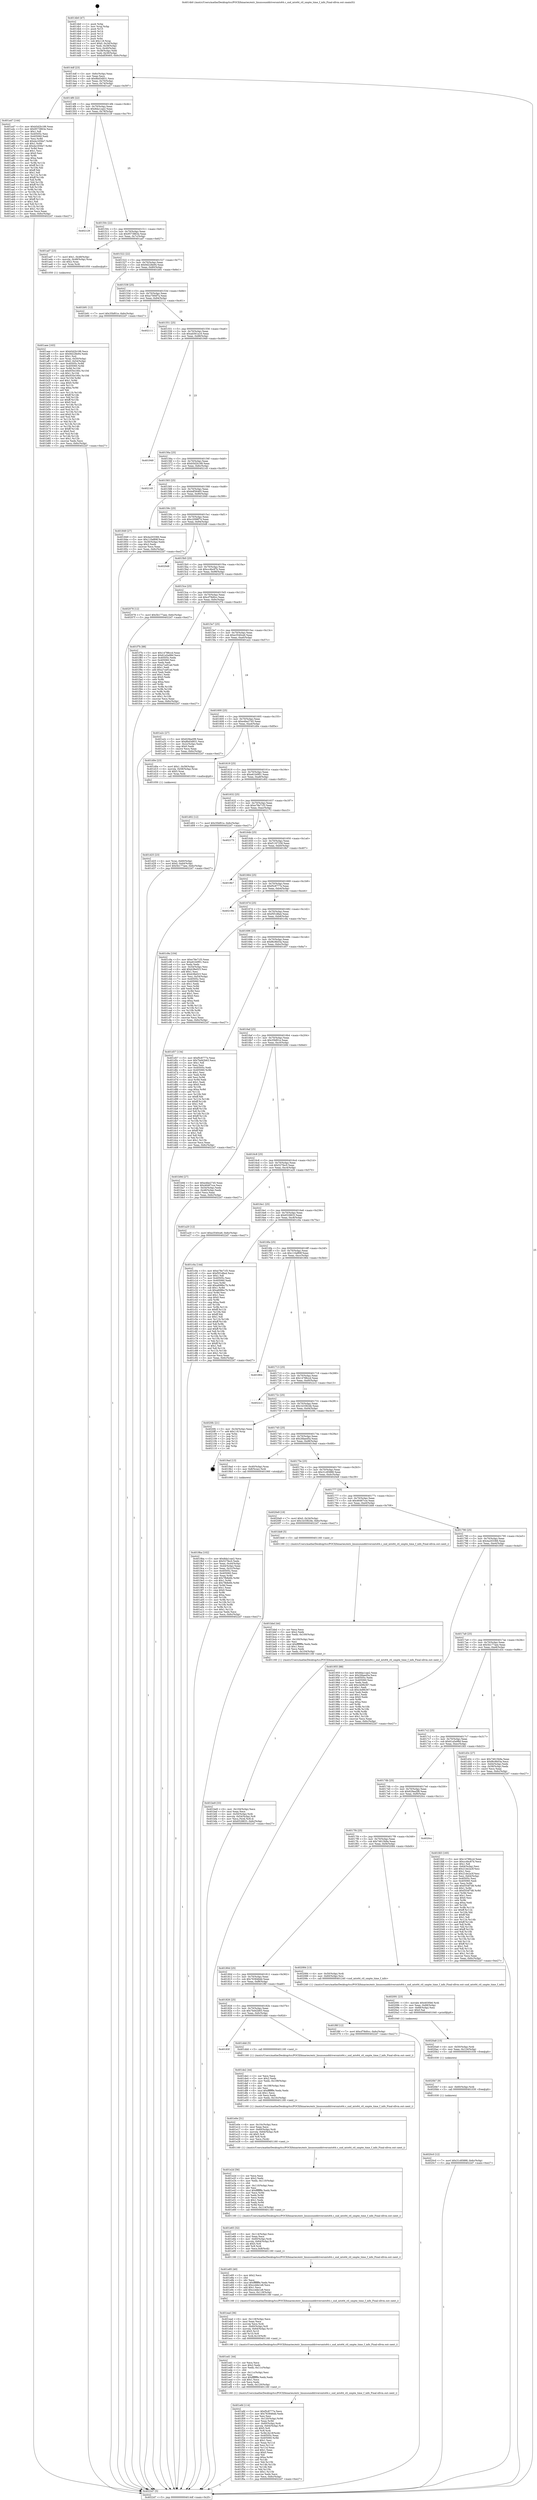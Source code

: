 digraph "0x4014b0" {
  label = "0x4014b0 (/mnt/c/Users/mathe/Desktop/tcc/POCII/binaries/extr_linuxsounddriversmts64.c_snd_mts64_ctl_smpte_time_f_info_Final-ollvm.out::main(0))"
  labelloc = "t"
  node[shape=record]

  Entry [label="",width=0.3,height=0.3,shape=circle,fillcolor=black,style=filled]
  "0x4014df" [label="{
     0x4014df [23]\l
     | [instrs]\l
     &nbsp;&nbsp;0x4014df \<+3\>: mov -0x6c(%rbp),%eax\l
     &nbsp;&nbsp;0x4014e2 \<+2\>: mov %eax,%ecx\l
     &nbsp;&nbsp;0x4014e4 \<+6\>: sub $0x8bd3d931,%ecx\l
     &nbsp;&nbsp;0x4014ea \<+3\>: mov %eax,-0x70(%rbp)\l
     &nbsp;&nbsp;0x4014ed \<+3\>: mov %ecx,-0x74(%rbp)\l
     &nbsp;&nbsp;0x4014f0 \<+6\>: je 0000000000401a47 \<main+0x597\>\l
  }"]
  "0x401a47" [label="{
     0x401a47 [144]\l
     | [instrs]\l
     &nbsp;&nbsp;0x401a47 \<+5\>: mov $0xb5d2b188,%eax\l
     &nbsp;&nbsp;0x401a4c \<+5\>: mov $0x9573863e,%ecx\l
     &nbsp;&nbsp;0x401a51 \<+2\>: mov $0x1,%dl\l
     &nbsp;&nbsp;0x401a53 \<+7\>: mov 0x40505c,%esi\l
     &nbsp;&nbsp;0x401a5a \<+7\>: mov 0x405060,%edi\l
     &nbsp;&nbsp;0x401a61 \<+3\>: mov %esi,%r8d\l
     &nbsp;&nbsp;0x401a64 \<+7\>: add $0xda1656e7,%r8d\l
     &nbsp;&nbsp;0x401a6b \<+4\>: sub $0x1,%r8d\l
     &nbsp;&nbsp;0x401a6f \<+7\>: sub $0xda1656e7,%r8d\l
     &nbsp;&nbsp;0x401a76 \<+4\>: imul %r8d,%esi\l
     &nbsp;&nbsp;0x401a7a \<+3\>: and $0x1,%esi\l
     &nbsp;&nbsp;0x401a7d \<+3\>: cmp $0x0,%esi\l
     &nbsp;&nbsp;0x401a80 \<+4\>: sete %r9b\l
     &nbsp;&nbsp;0x401a84 \<+3\>: cmp $0xa,%edi\l
     &nbsp;&nbsp;0x401a87 \<+4\>: setl %r10b\l
     &nbsp;&nbsp;0x401a8b \<+3\>: mov %r9b,%r11b\l
     &nbsp;&nbsp;0x401a8e \<+4\>: xor $0xff,%r11b\l
     &nbsp;&nbsp;0x401a92 \<+3\>: mov %r10b,%bl\l
     &nbsp;&nbsp;0x401a95 \<+3\>: xor $0xff,%bl\l
     &nbsp;&nbsp;0x401a98 \<+3\>: xor $0x1,%dl\l
     &nbsp;&nbsp;0x401a9b \<+3\>: mov %r11b,%r14b\l
     &nbsp;&nbsp;0x401a9e \<+4\>: and $0xff,%r14b\l
     &nbsp;&nbsp;0x401aa2 \<+3\>: and %dl,%r9b\l
     &nbsp;&nbsp;0x401aa5 \<+3\>: mov %bl,%r15b\l
     &nbsp;&nbsp;0x401aa8 \<+4\>: and $0xff,%r15b\l
     &nbsp;&nbsp;0x401aac \<+3\>: and %dl,%r10b\l
     &nbsp;&nbsp;0x401aaf \<+3\>: or %r9b,%r14b\l
     &nbsp;&nbsp;0x401ab2 \<+3\>: or %r10b,%r15b\l
     &nbsp;&nbsp;0x401ab5 \<+3\>: xor %r15b,%r14b\l
     &nbsp;&nbsp;0x401ab8 \<+3\>: or %bl,%r11b\l
     &nbsp;&nbsp;0x401abb \<+4\>: xor $0xff,%r11b\l
     &nbsp;&nbsp;0x401abf \<+3\>: or $0x1,%dl\l
     &nbsp;&nbsp;0x401ac2 \<+3\>: and %dl,%r11b\l
     &nbsp;&nbsp;0x401ac5 \<+3\>: or %r11b,%r14b\l
     &nbsp;&nbsp;0x401ac8 \<+4\>: test $0x1,%r14b\l
     &nbsp;&nbsp;0x401acc \<+3\>: cmovne %ecx,%eax\l
     &nbsp;&nbsp;0x401acf \<+3\>: mov %eax,-0x6c(%rbp)\l
     &nbsp;&nbsp;0x401ad2 \<+5\>: jmp 00000000004022d7 \<main+0xe27\>\l
  }"]
  "0x4014f6" [label="{
     0x4014f6 [22]\l
     | [instrs]\l
     &nbsp;&nbsp;0x4014f6 \<+5\>: jmp 00000000004014fb \<main+0x4b\>\l
     &nbsp;&nbsp;0x4014fb \<+3\>: mov -0x70(%rbp),%eax\l
     &nbsp;&nbsp;0x4014fe \<+5\>: sub $0x8da1cae2,%eax\l
     &nbsp;&nbsp;0x401503 \<+3\>: mov %eax,-0x78(%rbp)\l
     &nbsp;&nbsp;0x401506 \<+6\>: je 0000000000402129 \<main+0xc79\>\l
  }"]
  Exit [label="",width=0.3,height=0.3,shape=circle,fillcolor=black,style=filled,peripheries=2]
  "0x402129" [label="{
     0x402129\l
  }", style=dashed]
  "0x40150c" [label="{
     0x40150c [22]\l
     | [instrs]\l
     &nbsp;&nbsp;0x40150c \<+5\>: jmp 0000000000401511 \<main+0x61\>\l
     &nbsp;&nbsp;0x401511 \<+3\>: mov -0x70(%rbp),%eax\l
     &nbsp;&nbsp;0x401514 \<+5\>: sub $0x9573863e,%eax\l
     &nbsp;&nbsp;0x401519 \<+3\>: mov %eax,-0x7c(%rbp)\l
     &nbsp;&nbsp;0x40151c \<+6\>: je 0000000000401ad7 \<main+0x627\>\l
  }"]
  "0x4020c0" [label="{
     0x4020c0 [12]\l
     | [instrs]\l
     &nbsp;&nbsp;0x4020c0 \<+7\>: movl $0x31c85888,-0x6c(%rbp)\l
     &nbsp;&nbsp;0x4020c7 \<+5\>: jmp 00000000004022d7 \<main+0xe27\>\l
  }"]
  "0x401ad7" [label="{
     0x401ad7 [23]\l
     | [instrs]\l
     &nbsp;&nbsp;0x401ad7 \<+7\>: movl $0x1,-0x48(%rbp)\l
     &nbsp;&nbsp;0x401ade \<+4\>: movslq -0x48(%rbp),%rax\l
     &nbsp;&nbsp;0x401ae2 \<+4\>: shl $0x2,%rax\l
     &nbsp;&nbsp;0x401ae6 \<+3\>: mov %rax,%rdi\l
     &nbsp;&nbsp;0x401ae9 \<+5\>: call 0000000000401050 \<malloc@plt\>\l
     | [calls]\l
     &nbsp;&nbsp;0x401050 \{1\} (unknown)\l
  }"]
  "0x401522" [label="{
     0x401522 [22]\l
     | [instrs]\l
     &nbsp;&nbsp;0x401522 \<+5\>: jmp 0000000000401527 \<main+0x77\>\l
     &nbsp;&nbsp;0x401527 \<+3\>: mov -0x70(%rbp),%eax\l
     &nbsp;&nbsp;0x40152a \<+5\>: sub $0x9d228e94,%eax\l
     &nbsp;&nbsp;0x40152f \<+3\>: mov %eax,-0x80(%rbp)\l
     &nbsp;&nbsp;0x401532 \<+6\>: je 0000000000401b91 \<main+0x6e1\>\l
  }"]
  "0x4020b7" [label="{
     0x4020b7 [9]\l
     | [instrs]\l
     &nbsp;&nbsp;0x4020b7 \<+4\>: mov -0x60(%rbp),%rdi\l
     &nbsp;&nbsp;0x4020bb \<+5\>: call 0000000000401030 \<free@plt\>\l
     | [calls]\l
     &nbsp;&nbsp;0x401030 \{1\} (unknown)\l
  }"]
  "0x401b91" [label="{
     0x401b91 [12]\l
     | [instrs]\l
     &nbsp;&nbsp;0x401b91 \<+7\>: movl $0x35bf01e,-0x6c(%rbp)\l
     &nbsp;&nbsp;0x401b98 \<+5\>: jmp 00000000004022d7 \<main+0xe27\>\l
  }"]
  "0x401538" [label="{
     0x401538 [25]\l
     | [instrs]\l
     &nbsp;&nbsp;0x401538 \<+5\>: jmp 000000000040153d \<main+0x8d\>\l
     &nbsp;&nbsp;0x40153d \<+3\>: mov -0x70(%rbp),%eax\l
     &nbsp;&nbsp;0x401540 \<+5\>: sub $0xa7584f7a,%eax\l
     &nbsp;&nbsp;0x401545 \<+6\>: mov %eax,-0x84(%rbp)\l
     &nbsp;&nbsp;0x40154b \<+6\>: je 0000000000402111 \<main+0xc61\>\l
  }"]
  "0x4020a8" [label="{
     0x4020a8 [15]\l
     | [instrs]\l
     &nbsp;&nbsp;0x4020a8 \<+4\>: mov -0x50(%rbp),%rdi\l
     &nbsp;&nbsp;0x4020ac \<+6\>: mov %eax,-0x124(%rbp)\l
     &nbsp;&nbsp;0x4020b2 \<+5\>: call 0000000000401030 \<free@plt\>\l
     | [calls]\l
     &nbsp;&nbsp;0x401030 \{1\} (unknown)\l
  }"]
  "0x402111" [label="{
     0x402111\l
  }", style=dashed]
  "0x401551" [label="{
     0x401551 [25]\l
     | [instrs]\l
     &nbsp;&nbsp;0x401551 \<+5\>: jmp 0000000000401556 \<main+0xa6\>\l
     &nbsp;&nbsp;0x401556 \<+3\>: mov -0x70(%rbp),%eax\l
     &nbsp;&nbsp;0x401559 \<+5\>: sub $0xab561a16,%eax\l
     &nbsp;&nbsp;0x40155e \<+6\>: mov %eax,-0x88(%rbp)\l
     &nbsp;&nbsp;0x401564 \<+6\>: je 0000000000401949 \<main+0x499\>\l
  }"]
  "0x402091" [label="{
     0x402091 [23]\l
     | [instrs]\l
     &nbsp;&nbsp;0x402091 \<+10\>: movabs $0x4030b6,%rdi\l
     &nbsp;&nbsp;0x40209b \<+3\>: mov %eax,-0x68(%rbp)\l
     &nbsp;&nbsp;0x40209e \<+3\>: mov -0x68(%rbp),%esi\l
     &nbsp;&nbsp;0x4020a1 \<+2\>: mov $0x0,%al\l
     &nbsp;&nbsp;0x4020a3 \<+5\>: call 0000000000401040 \<printf@plt\>\l
     | [calls]\l
     &nbsp;&nbsp;0x401040 \{1\} (unknown)\l
  }"]
  "0x401949" [label="{
     0x401949\l
  }", style=dashed]
  "0x40156a" [label="{
     0x40156a [25]\l
     | [instrs]\l
     &nbsp;&nbsp;0x40156a \<+5\>: jmp 000000000040156f \<main+0xbf\>\l
     &nbsp;&nbsp;0x40156f \<+3\>: mov -0x70(%rbp),%eax\l
     &nbsp;&nbsp;0x401572 \<+5\>: sub $0xb5d2b188,%eax\l
     &nbsp;&nbsp;0x401577 \<+6\>: mov %eax,-0x8c(%rbp)\l
     &nbsp;&nbsp;0x40157d \<+6\>: je 0000000000402145 \<main+0xc95\>\l
  }"]
  "0x401efd" [label="{
     0x401efd [114]\l
     | [instrs]\l
     &nbsp;&nbsp;0x401efd \<+5\>: mov $0xf5c8777e,%ecx\l
     &nbsp;&nbsp;0x401f02 \<+5\>: mov $0x763846dd,%edx\l
     &nbsp;&nbsp;0x401f07 \<+2\>: xor %esi,%esi\l
     &nbsp;&nbsp;0x401f09 \<+7\>: mov -0x120(%rbp),%r9d\l
     &nbsp;&nbsp;0x401f10 \<+4\>: imul %eax,%r9d\l
     &nbsp;&nbsp;0x401f14 \<+4\>: mov -0x60(%rbp),%rdi\l
     &nbsp;&nbsp;0x401f18 \<+4\>: movslq -0x64(%rbp),%r8\l
     &nbsp;&nbsp;0x401f1c \<+4\>: shl $0x5,%r8\l
     &nbsp;&nbsp;0x401f20 \<+3\>: add %r8,%rdi\l
     &nbsp;&nbsp;0x401f23 \<+4\>: mov %r9d,0x18(%rdi)\l
     &nbsp;&nbsp;0x401f27 \<+7\>: mov 0x40505c,%eax\l
     &nbsp;&nbsp;0x401f2e \<+8\>: mov 0x405060,%r9d\l
     &nbsp;&nbsp;0x401f36 \<+3\>: sub $0x1,%esi\l
     &nbsp;&nbsp;0x401f39 \<+3\>: mov %eax,%r11d\l
     &nbsp;&nbsp;0x401f3c \<+3\>: add %esi,%r11d\l
     &nbsp;&nbsp;0x401f3f \<+4\>: imul %r11d,%eax\l
     &nbsp;&nbsp;0x401f43 \<+3\>: and $0x1,%eax\l
     &nbsp;&nbsp;0x401f46 \<+3\>: cmp $0x0,%eax\l
     &nbsp;&nbsp;0x401f49 \<+3\>: sete %bl\l
     &nbsp;&nbsp;0x401f4c \<+4\>: cmp $0xa,%r9d\l
     &nbsp;&nbsp;0x401f50 \<+4\>: setl %r14b\l
     &nbsp;&nbsp;0x401f54 \<+3\>: mov %bl,%r15b\l
     &nbsp;&nbsp;0x401f57 \<+3\>: and %r14b,%r15b\l
     &nbsp;&nbsp;0x401f5a \<+3\>: xor %r14b,%bl\l
     &nbsp;&nbsp;0x401f5d \<+3\>: or %bl,%r15b\l
     &nbsp;&nbsp;0x401f60 \<+4\>: test $0x1,%r15b\l
     &nbsp;&nbsp;0x401f64 \<+3\>: cmovne %edx,%ecx\l
     &nbsp;&nbsp;0x401f67 \<+3\>: mov %ecx,-0x6c(%rbp)\l
     &nbsp;&nbsp;0x401f6a \<+5\>: jmp 00000000004022d7 \<main+0xe27\>\l
  }"]
  "0x402145" [label="{
     0x402145\l
  }", style=dashed]
  "0x401583" [label="{
     0x401583 [25]\l
     | [instrs]\l
     &nbsp;&nbsp;0x401583 \<+5\>: jmp 0000000000401588 \<main+0xd8\>\l
     &nbsp;&nbsp;0x401588 \<+3\>: mov -0x70(%rbp),%eax\l
     &nbsp;&nbsp;0x40158b \<+5\>: sub $0xbdf36465,%eax\l
     &nbsp;&nbsp;0x401590 \<+6\>: mov %eax,-0x90(%rbp)\l
     &nbsp;&nbsp;0x401596 \<+6\>: je 0000000000401849 \<main+0x399\>\l
  }"]
  "0x401ed1" [label="{
     0x401ed1 [44]\l
     | [instrs]\l
     &nbsp;&nbsp;0x401ed1 \<+2\>: xor %ecx,%ecx\l
     &nbsp;&nbsp;0x401ed3 \<+5\>: mov $0x2,%edx\l
     &nbsp;&nbsp;0x401ed8 \<+6\>: mov %edx,-0x11c(%rbp)\l
     &nbsp;&nbsp;0x401ede \<+1\>: cltd\l
     &nbsp;&nbsp;0x401edf \<+6\>: mov -0x11c(%rbp),%esi\l
     &nbsp;&nbsp;0x401ee5 \<+2\>: idiv %esi\l
     &nbsp;&nbsp;0x401ee7 \<+6\>: imul $0xfffffffe,%edx,%edx\l
     &nbsp;&nbsp;0x401eed \<+3\>: sub $0x1,%ecx\l
     &nbsp;&nbsp;0x401ef0 \<+2\>: sub %ecx,%edx\l
     &nbsp;&nbsp;0x401ef2 \<+6\>: mov %edx,-0x120(%rbp)\l
     &nbsp;&nbsp;0x401ef8 \<+5\>: call 0000000000401160 \<next_i\>\l
     | [calls]\l
     &nbsp;&nbsp;0x401160 \{1\} (/mnt/c/Users/mathe/Desktop/tcc/POCII/binaries/extr_linuxsounddriversmts64.c_snd_mts64_ctl_smpte_time_f_info_Final-ollvm.out::next_i)\l
  }"]
  "0x401849" [label="{
     0x401849 [27]\l
     | [instrs]\l
     &nbsp;&nbsp;0x401849 \<+5\>: mov $0x4a203366,%eax\l
     &nbsp;&nbsp;0x40184e \<+5\>: mov $0x110af69f,%ecx\l
     &nbsp;&nbsp;0x401853 \<+3\>: mov -0x30(%rbp),%edx\l
     &nbsp;&nbsp;0x401856 \<+3\>: cmp $0x2,%edx\l
     &nbsp;&nbsp;0x401859 \<+3\>: cmovne %ecx,%eax\l
     &nbsp;&nbsp;0x40185c \<+3\>: mov %eax,-0x6c(%rbp)\l
     &nbsp;&nbsp;0x40185f \<+5\>: jmp 00000000004022d7 \<main+0xe27\>\l
  }"]
  "0x40159c" [label="{
     0x40159c [25]\l
     | [instrs]\l
     &nbsp;&nbsp;0x40159c \<+5\>: jmp 00000000004015a1 \<main+0xf1\>\l
     &nbsp;&nbsp;0x4015a1 \<+3\>: mov -0x70(%rbp),%eax\l
     &nbsp;&nbsp;0x4015a4 \<+5\>: sub $0xc2098f74,%eax\l
     &nbsp;&nbsp;0x4015a9 \<+6\>: mov %eax,-0x94(%rbp)\l
     &nbsp;&nbsp;0x4015af \<+6\>: je 00000000004020d8 \<main+0xc28\>\l
  }"]
  "0x4022d7" [label="{
     0x4022d7 [5]\l
     | [instrs]\l
     &nbsp;&nbsp;0x4022d7 \<+5\>: jmp 00000000004014df \<main+0x2f\>\l
  }"]
  "0x4014b0" [label="{
     0x4014b0 [47]\l
     | [instrs]\l
     &nbsp;&nbsp;0x4014b0 \<+1\>: push %rbp\l
     &nbsp;&nbsp;0x4014b1 \<+3\>: mov %rsp,%rbp\l
     &nbsp;&nbsp;0x4014b4 \<+2\>: push %r15\l
     &nbsp;&nbsp;0x4014b6 \<+2\>: push %r14\l
     &nbsp;&nbsp;0x4014b8 \<+2\>: push %r13\l
     &nbsp;&nbsp;0x4014ba \<+2\>: push %r12\l
     &nbsp;&nbsp;0x4014bc \<+1\>: push %rbx\l
     &nbsp;&nbsp;0x4014bd \<+7\>: sub $0x118,%rsp\l
     &nbsp;&nbsp;0x4014c4 \<+7\>: movl $0x0,-0x34(%rbp)\l
     &nbsp;&nbsp;0x4014cb \<+3\>: mov %edi,-0x38(%rbp)\l
     &nbsp;&nbsp;0x4014ce \<+4\>: mov %rsi,-0x40(%rbp)\l
     &nbsp;&nbsp;0x4014d2 \<+3\>: mov -0x38(%rbp),%edi\l
     &nbsp;&nbsp;0x4014d5 \<+3\>: mov %edi,-0x30(%rbp)\l
     &nbsp;&nbsp;0x4014d8 \<+7\>: movl $0xbdf36465,-0x6c(%rbp)\l
  }"]
  "0x401ead" [label="{
     0x401ead [36]\l
     | [instrs]\l
     &nbsp;&nbsp;0x401ead \<+6\>: mov -0x118(%rbp),%ecx\l
     &nbsp;&nbsp;0x401eb3 \<+3\>: imul %eax,%ecx\l
     &nbsp;&nbsp;0x401eb6 \<+3\>: movslq %ecx,%rdi\l
     &nbsp;&nbsp;0x401eb9 \<+4\>: mov -0x60(%rbp),%r8\l
     &nbsp;&nbsp;0x401ebd \<+4\>: movslq -0x64(%rbp),%r10\l
     &nbsp;&nbsp;0x401ec1 \<+4\>: shl $0x5,%r10\l
     &nbsp;&nbsp;0x401ec5 \<+3\>: add %r10,%r8\l
     &nbsp;&nbsp;0x401ec8 \<+4\>: mov %rdi,0x10(%r8)\l
     &nbsp;&nbsp;0x401ecc \<+5\>: call 0000000000401160 \<next_i\>\l
     | [calls]\l
     &nbsp;&nbsp;0x401160 \{1\} (/mnt/c/Users/mathe/Desktop/tcc/POCII/binaries/extr_linuxsounddriversmts64.c_snd_mts64_ctl_smpte_time_f_info_Final-ollvm.out::next_i)\l
  }"]
  "0x4020d8" [label="{
     0x4020d8\l
  }", style=dashed]
  "0x4015b5" [label="{
     0x4015b5 [25]\l
     | [instrs]\l
     &nbsp;&nbsp;0x4015b5 \<+5\>: jmp 00000000004015ba \<main+0x10a\>\l
     &nbsp;&nbsp;0x4015ba \<+3\>: mov -0x70(%rbp),%eax\l
     &nbsp;&nbsp;0x4015bd \<+5\>: sub $0xcc4bc87b,%eax\l
     &nbsp;&nbsp;0x4015c2 \<+6\>: mov %eax,-0x98(%rbp)\l
     &nbsp;&nbsp;0x4015c8 \<+6\>: je 0000000000402078 \<main+0xbc8\>\l
  }"]
  "0x401e85" [label="{
     0x401e85 [40]\l
     | [instrs]\l
     &nbsp;&nbsp;0x401e85 \<+5\>: mov $0x2,%ecx\l
     &nbsp;&nbsp;0x401e8a \<+1\>: cltd\l
     &nbsp;&nbsp;0x401e8b \<+2\>: idiv %ecx\l
     &nbsp;&nbsp;0x401e8d \<+6\>: imul $0xfffffffe,%edx,%ecx\l
     &nbsp;&nbsp;0x401e93 \<+6\>: sub $0xccdde1e8,%ecx\l
     &nbsp;&nbsp;0x401e99 \<+3\>: add $0x1,%ecx\l
     &nbsp;&nbsp;0x401e9c \<+6\>: add $0xccdde1e8,%ecx\l
     &nbsp;&nbsp;0x401ea2 \<+6\>: mov %ecx,-0x118(%rbp)\l
     &nbsp;&nbsp;0x401ea8 \<+5\>: call 0000000000401160 \<next_i\>\l
     | [calls]\l
     &nbsp;&nbsp;0x401160 \{1\} (/mnt/c/Users/mathe/Desktop/tcc/POCII/binaries/extr_linuxsounddriversmts64.c_snd_mts64_ctl_smpte_time_f_info_Final-ollvm.out::next_i)\l
  }"]
  "0x402078" [label="{
     0x402078 [12]\l
     | [instrs]\l
     &nbsp;&nbsp;0x402078 \<+7\>: movl $0x5b177aee,-0x6c(%rbp)\l
     &nbsp;&nbsp;0x40207f \<+5\>: jmp 00000000004022d7 \<main+0xe27\>\l
  }"]
  "0x4015ce" [label="{
     0x4015ce [25]\l
     | [instrs]\l
     &nbsp;&nbsp;0x4015ce \<+5\>: jmp 00000000004015d3 \<main+0x123\>\l
     &nbsp;&nbsp;0x4015d3 \<+3\>: mov -0x70(%rbp),%eax\l
     &nbsp;&nbsp;0x4015d6 \<+5\>: sub $0xcf78d0cc,%eax\l
     &nbsp;&nbsp;0x4015db \<+6\>: mov %eax,-0x9c(%rbp)\l
     &nbsp;&nbsp;0x4015e1 \<+6\>: je 0000000000401f7b \<main+0xacb\>\l
  }"]
  "0x401e65" [label="{
     0x401e65 [32]\l
     | [instrs]\l
     &nbsp;&nbsp;0x401e65 \<+6\>: mov -0x114(%rbp),%ecx\l
     &nbsp;&nbsp;0x401e6b \<+3\>: imul %eax,%ecx\l
     &nbsp;&nbsp;0x401e6e \<+4\>: mov -0x60(%rbp),%rdi\l
     &nbsp;&nbsp;0x401e72 \<+4\>: movslq -0x64(%rbp),%r8\l
     &nbsp;&nbsp;0x401e76 \<+4\>: shl $0x5,%r8\l
     &nbsp;&nbsp;0x401e7a \<+3\>: add %r8,%rdi\l
     &nbsp;&nbsp;0x401e7d \<+3\>: mov %ecx,0x8(%rdi)\l
     &nbsp;&nbsp;0x401e80 \<+5\>: call 0000000000401160 \<next_i\>\l
     | [calls]\l
     &nbsp;&nbsp;0x401160 \{1\} (/mnt/c/Users/mathe/Desktop/tcc/POCII/binaries/extr_linuxsounddriversmts64.c_snd_mts64_ctl_smpte_time_f_info_Final-ollvm.out::next_i)\l
  }"]
  "0x401f7b" [label="{
     0x401f7b [88]\l
     | [instrs]\l
     &nbsp;&nbsp;0x401f7b \<+5\>: mov $0x14788ccd,%eax\l
     &nbsp;&nbsp;0x401f80 \<+5\>: mov $0x61a5a98d,%ecx\l
     &nbsp;&nbsp;0x401f85 \<+7\>: mov 0x40505c,%edx\l
     &nbsp;&nbsp;0x401f8c \<+7\>: mov 0x405060,%esi\l
     &nbsp;&nbsp;0x401f93 \<+2\>: mov %edx,%edi\l
     &nbsp;&nbsp;0x401f95 \<+6\>: sub $0xa7ca91ad,%edi\l
     &nbsp;&nbsp;0x401f9b \<+3\>: sub $0x1,%edi\l
     &nbsp;&nbsp;0x401f9e \<+6\>: add $0xa7ca91ad,%edi\l
     &nbsp;&nbsp;0x401fa4 \<+3\>: imul %edi,%edx\l
     &nbsp;&nbsp;0x401fa7 \<+3\>: and $0x1,%edx\l
     &nbsp;&nbsp;0x401faa \<+3\>: cmp $0x0,%edx\l
     &nbsp;&nbsp;0x401fad \<+4\>: sete %r8b\l
     &nbsp;&nbsp;0x401fb1 \<+3\>: cmp $0xa,%esi\l
     &nbsp;&nbsp;0x401fb4 \<+4\>: setl %r9b\l
     &nbsp;&nbsp;0x401fb8 \<+3\>: mov %r8b,%r10b\l
     &nbsp;&nbsp;0x401fbb \<+3\>: and %r9b,%r10b\l
     &nbsp;&nbsp;0x401fbe \<+3\>: xor %r9b,%r8b\l
     &nbsp;&nbsp;0x401fc1 \<+3\>: or %r8b,%r10b\l
     &nbsp;&nbsp;0x401fc4 \<+4\>: test $0x1,%r10b\l
     &nbsp;&nbsp;0x401fc8 \<+3\>: cmovne %ecx,%eax\l
     &nbsp;&nbsp;0x401fcb \<+3\>: mov %eax,-0x6c(%rbp)\l
     &nbsp;&nbsp;0x401fce \<+5\>: jmp 00000000004022d7 \<main+0xe27\>\l
  }"]
  "0x4015e7" [label="{
     0x4015e7 [25]\l
     | [instrs]\l
     &nbsp;&nbsp;0x4015e7 \<+5\>: jmp 00000000004015ec \<main+0x13c\>\l
     &nbsp;&nbsp;0x4015ec \<+3\>: mov -0x70(%rbp),%eax\l
     &nbsp;&nbsp;0x4015ef \<+5\>: sub $0xe3540ce6,%eax\l
     &nbsp;&nbsp;0x4015f4 \<+6\>: mov %eax,-0xa0(%rbp)\l
     &nbsp;&nbsp;0x4015fa \<+6\>: je 0000000000401a2c \<main+0x57c\>\l
  }"]
  "0x401e2d" [label="{
     0x401e2d [56]\l
     | [instrs]\l
     &nbsp;&nbsp;0x401e2d \<+2\>: xor %ecx,%ecx\l
     &nbsp;&nbsp;0x401e2f \<+5\>: mov $0x2,%edx\l
     &nbsp;&nbsp;0x401e34 \<+6\>: mov %edx,-0x110(%rbp)\l
     &nbsp;&nbsp;0x401e3a \<+1\>: cltd\l
     &nbsp;&nbsp;0x401e3b \<+6\>: mov -0x110(%rbp),%esi\l
     &nbsp;&nbsp;0x401e41 \<+2\>: idiv %esi\l
     &nbsp;&nbsp;0x401e43 \<+6\>: imul $0xfffffffe,%edx,%edx\l
     &nbsp;&nbsp;0x401e49 \<+3\>: mov %ecx,%r9d\l
     &nbsp;&nbsp;0x401e4c \<+3\>: sub %edx,%r9d\l
     &nbsp;&nbsp;0x401e4f \<+2\>: mov %ecx,%edx\l
     &nbsp;&nbsp;0x401e51 \<+3\>: sub $0x1,%edx\l
     &nbsp;&nbsp;0x401e54 \<+3\>: add %edx,%r9d\l
     &nbsp;&nbsp;0x401e57 \<+3\>: sub %r9d,%ecx\l
     &nbsp;&nbsp;0x401e5a \<+6\>: mov %ecx,-0x114(%rbp)\l
     &nbsp;&nbsp;0x401e60 \<+5\>: call 0000000000401160 \<next_i\>\l
     | [calls]\l
     &nbsp;&nbsp;0x401160 \{1\} (/mnt/c/Users/mathe/Desktop/tcc/POCII/binaries/extr_linuxsounddriversmts64.c_snd_mts64_ctl_smpte_time_f_info_Final-ollvm.out::next_i)\l
  }"]
  "0x401a2c" [label="{
     0x401a2c [27]\l
     | [instrs]\l
     &nbsp;&nbsp;0x401a2c \<+5\>: mov $0x629ea5f8,%eax\l
     &nbsp;&nbsp;0x401a31 \<+5\>: mov $0x8bd3d931,%ecx\l
     &nbsp;&nbsp;0x401a36 \<+3\>: mov -0x2c(%rbp),%edx\l
     &nbsp;&nbsp;0x401a39 \<+3\>: cmp $0x0,%edx\l
     &nbsp;&nbsp;0x401a3c \<+3\>: cmove %ecx,%eax\l
     &nbsp;&nbsp;0x401a3f \<+3\>: mov %eax,-0x6c(%rbp)\l
     &nbsp;&nbsp;0x401a42 \<+5\>: jmp 00000000004022d7 \<main+0xe27\>\l
  }"]
  "0x401600" [label="{
     0x401600 [25]\l
     | [instrs]\l
     &nbsp;&nbsp;0x401600 \<+5\>: jmp 0000000000401605 \<main+0x155\>\l
     &nbsp;&nbsp;0x401605 \<+3\>: mov -0x70(%rbp),%eax\l
     &nbsp;&nbsp;0x401608 \<+5\>: sub $0xe4be2745,%eax\l
     &nbsp;&nbsp;0x40160d \<+6\>: mov %eax,-0xa4(%rbp)\l
     &nbsp;&nbsp;0x401613 \<+6\>: je 0000000000401d0e \<main+0x85e\>\l
  }"]
  "0x401e0e" [label="{
     0x401e0e [31]\l
     | [instrs]\l
     &nbsp;&nbsp;0x401e0e \<+6\>: mov -0x10c(%rbp),%ecx\l
     &nbsp;&nbsp;0x401e14 \<+3\>: imul %eax,%ecx\l
     &nbsp;&nbsp;0x401e17 \<+4\>: mov -0x60(%rbp),%rdi\l
     &nbsp;&nbsp;0x401e1b \<+4\>: movslq -0x64(%rbp),%r8\l
     &nbsp;&nbsp;0x401e1f \<+4\>: shl $0x5,%r8\l
     &nbsp;&nbsp;0x401e23 \<+3\>: add %r8,%rdi\l
     &nbsp;&nbsp;0x401e26 \<+2\>: mov %ecx,(%rdi)\l
     &nbsp;&nbsp;0x401e28 \<+5\>: call 0000000000401160 \<next_i\>\l
     | [calls]\l
     &nbsp;&nbsp;0x401160 \{1\} (/mnt/c/Users/mathe/Desktop/tcc/POCII/binaries/extr_linuxsounddriversmts64.c_snd_mts64_ctl_smpte_time_f_info_Final-ollvm.out::next_i)\l
  }"]
  "0x401d0e" [label="{
     0x401d0e [23]\l
     | [instrs]\l
     &nbsp;&nbsp;0x401d0e \<+7\>: movl $0x1,-0x58(%rbp)\l
     &nbsp;&nbsp;0x401d15 \<+4\>: movslq -0x58(%rbp),%rax\l
     &nbsp;&nbsp;0x401d19 \<+4\>: shl $0x5,%rax\l
     &nbsp;&nbsp;0x401d1d \<+3\>: mov %rax,%rdi\l
     &nbsp;&nbsp;0x401d20 \<+5\>: call 0000000000401050 \<malloc@plt\>\l
     | [calls]\l
     &nbsp;&nbsp;0x401050 \{1\} (unknown)\l
  }"]
  "0x401619" [label="{
     0x401619 [25]\l
     | [instrs]\l
     &nbsp;&nbsp;0x401619 \<+5\>: jmp 000000000040161e \<main+0x16e\>\l
     &nbsp;&nbsp;0x40161e \<+3\>: mov -0x70(%rbp),%eax\l
     &nbsp;&nbsp;0x401621 \<+5\>: sub $0xe61b0f01,%eax\l
     &nbsp;&nbsp;0x401626 \<+6\>: mov %eax,-0xa8(%rbp)\l
     &nbsp;&nbsp;0x40162c \<+6\>: je 0000000000401d02 \<main+0x852\>\l
  }"]
  "0x401de2" [label="{
     0x401de2 [44]\l
     | [instrs]\l
     &nbsp;&nbsp;0x401de2 \<+2\>: xor %ecx,%ecx\l
     &nbsp;&nbsp;0x401de4 \<+5\>: mov $0x2,%edx\l
     &nbsp;&nbsp;0x401de9 \<+6\>: mov %edx,-0x108(%rbp)\l
     &nbsp;&nbsp;0x401def \<+1\>: cltd\l
     &nbsp;&nbsp;0x401df0 \<+6\>: mov -0x108(%rbp),%esi\l
     &nbsp;&nbsp;0x401df6 \<+2\>: idiv %esi\l
     &nbsp;&nbsp;0x401df8 \<+6\>: imul $0xfffffffe,%edx,%edx\l
     &nbsp;&nbsp;0x401dfe \<+3\>: sub $0x1,%ecx\l
     &nbsp;&nbsp;0x401e01 \<+2\>: sub %ecx,%edx\l
     &nbsp;&nbsp;0x401e03 \<+6\>: mov %edx,-0x10c(%rbp)\l
     &nbsp;&nbsp;0x401e09 \<+5\>: call 0000000000401160 \<next_i\>\l
     | [calls]\l
     &nbsp;&nbsp;0x401160 \{1\} (/mnt/c/Users/mathe/Desktop/tcc/POCII/binaries/extr_linuxsounddriversmts64.c_snd_mts64_ctl_smpte_time_f_info_Final-ollvm.out::next_i)\l
  }"]
  "0x401d02" [label="{
     0x401d02 [12]\l
     | [instrs]\l
     &nbsp;&nbsp;0x401d02 \<+7\>: movl $0x35bf01e,-0x6c(%rbp)\l
     &nbsp;&nbsp;0x401d09 \<+5\>: jmp 00000000004022d7 \<main+0xe27\>\l
  }"]
  "0x401632" [label="{
     0x401632 [25]\l
     | [instrs]\l
     &nbsp;&nbsp;0x401632 \<+5\>: jmp 0000000000401637 \<main+0x187\>\l
     &nbsp;&nbsp;0x401637 \<+3\>: mov -0x70(%rbp),%eax\l
     &nbsp;&nbsp;0x40163a \<+5\>: sub $0xe78e71f3,%eax\l
     &nbsp;&nbsp;0x40163f \<+6\>: mov %eax,-0xac(%rbp)\l
     &nbsp;&nbsp;0x401645 \<+6\>: je 0000000000402173 \<main+0xcc3\>\l
  }"]
  "0x40183f" [label="{
     0x40183f\l
  }", style=dashed]
  "0x402173" [label="{
     0x402173\l
  }", style=dashed]
  "0x40164b" [label="{
     0x40164b [25]\l
     | [instrs]\l
     &nbsp;&nbsp;0x40164b \<+5\>: jmp 0000000000401650 \<main+0x1a0\>\l
     &nbsp;&nbsp;0x401650 \<+3\>: mov -0x70(%rbp),%eax\l
     &nbsp;&nbsp;0x401653 \<+5\>: sub $0xf1167258,%eax\l
     &nbsp;&nbsp;0x401658 \<+6\>: mov %eax,-0xb0(%rbp)\l
     &nbsp;&nbsp;0x40165e \<+6\>: je 00000000004018b7 \<main+0x407\>\l
  }"]
  "0x401ddd" [label="{
     0x401ddd [5]\l
     | [instrs]\l
     &nbsp;&nbsp;0x401ddd \<+5\>: call 0000000000401160 \<next_i\>\l
     | [calls]\l
     &nbsp;&nbsp;0x401160 \{1\} (/mnt/c/Users/mathe/Desktop/tcc/POCII/binaries/extr_linuxsounddriversmts64.c_snd_mts64_ctl_smpte_time_f_info_Final-ollvm.out::next_i)\l
  }"]
  "0x4018b7" [label="{
     0x4018b7\l
  }", style=dashed]
  "0x401664" [label="{
     0x401664 [25]\l
     | [instrs]\l
     &nbsp;&nbsp;0x401664 \<+5\>: jmp 0000000000401669 \<main+0x1b9\>\l
     &nbsp;&nbsp;0x401669 \<+3\>: mov -0x70(%rbp),%eax\l
     &nbsp;&nbsp;0x40166c \<+5\>: sub $0xf5c8777e,%eax\l
     &nbsp;&nbsp;0x401671 \<+6\>: mov %eax,-0xb4(%rbp)\l
     &nbsp;&nbsp;0x401677 \<+6\>: je 0000000000402194 \<main+0xce4\>\l
  }"]
  "0x401826" [label="{
     0x401826 [25]\l
     | [instrs]\l
     &nbsp;&nbsp;0x401826 \<+5\>: jmp 000000000040182b \<main+0x37b\>\l
     &nbsp;&nbsp;0x40182b \<+3\>: mov -0x70(%rbp),%eax\l
     &nbsp;&nbsp;0x40182e \<+5\>: sub $0x7bd42b63,%eax\l
     &nbsp;&nbsp;0x401833 \<+6\>: mov %eax,-0xfc(%rbp)\l
     &nbsp;&nbsp;0x401839 \<+6\>: je 0000000000401ddd \<main+0x92d\>\l
  }"]
  "0x402194" [label="{
     0x402194\l
  }", style=dashed]
  "0x40167d" [label="{
     0x40167d [25]\l
     | [instrs]\l
     &nbsp;&nbsp;0x40167d \<+5\>: jmp 0000000000401682 \<main+0x1d2\>\l
     &nbsp;&nbsp;0x401682 \<+3\>: mov -0x70(%rbp),%eax\l
     &nbsp;&nbsp;0x401685 \<+5\>: sub $0xf5f1d8a4,%eax\l
     &nbsp;&nbsp;0x40168a \<+6\>: mov %eax,-0xb8(%rbp)\l
     &nbsp;&nbsp;0x401690 \<+6\>: je 0000000000401c9a \<main+0x7ea\>\l
  }"]
  "0x401f6f" [label="{
     0x401f6f [12]\l
     | [instrs]\l
     &nbsp;&nbsp;0x401f6f \<+7\>: movl $0xcf78d0cc,-0x6c(%rbp)\l
     &nbsp;&nbsp;0x401f76 \<+5\>: jmp 00000000004022d7 \<main+0xe27\>\l
  }"]
  "0x401c9a" [label="{
     0x401c9a [104]\l
     | [instrs]\l
     &nbsp;&nbsp;0x401c9a \<+5\>: mov $0xe78e71f3,%eax\l
     &nbsp;&nbsp;0x401c9f \<+5\>: mov $0xe61b0f01,%ecx\l
     &nbsp;&nbsp;0x401ca4 \<+2\>: xor %edx,%edx\l
     &nbsp;&nbsp;0x401ca6 \<+3\>: mov -0x54(%rbp),%esi\l
     &nbsp;&nbsp;0x401ca9 \<+6\>: add $0xb38e023,%esi\l
     &nbsp;&nbsp;0x401caf \<+3\>: add $0x1,%esi\l
     &nbsp;&nbsp;0x401cb2 \<+6\>: sub $0xb38e023,%esi\l
     &nbsp;&nbsp;0x401cb8 \<+3\>: mov %esi,-0x54(%rbp)\l
     &nbsp;&nbsp;0x401cbb \<+7\>: mov 0x40505c,%esi\l
     &nbsp;&nbsp;0x401cc2 \<+7\>: mov 0x405060,%edi\l
     &nbsp;&nbsp;0x401cc9 \<+3\>: sub $0x1,%edx\l
     &nbsp;&nbsp;0x401ccc \<+3\>: mov %esi,%r8d\l
     &nbsp;&nbsp;0x401ccf \<+3\>: add %edx,%r8d\l
     &nbsp;&nbsp;0x401cd2 \<+4\>: imul %r8d,%esi\l
     &nbsp;&nbsp;0x401cd6 \<+3\>: and $0x1,%esi\l
     &nbsp;&nbsp;0x401cd9 \<+3\>: cmp $0x0,%esi\l
     &nbsp;&nbsp;0x401cdc \<+4\>: sete %r9b\l
     &nbsp;&nbsp;0x401ce0 \<+3\>: cmp $0xa,%edi\l
     &nbsp;&nbsp;0x401ce3 \<+4\>: setl %r10b\l
     &nbsp;&nbsp;0x401ce7 \<+3\>: mov %r9b,%r11b\l
     &nbsp;&nbsp;0x401cea \<+3\>: and %r10b,%r11b\l
     &nbsp;&nbsp;0x401ced \<+3\>: xor %r10b,%r9b\l
     &nbsp;&nbsp;0x401cf0 \<+3\>: or %r9b,%r11b\l
     &nbsp;&nbsp;0x401cf3 \<+4\>: test $0x1,%r11b\l
     &nbsp;&nbsp;0x401cf7 \<+3\>: cmovne %ecx,%eax\l
     &nbsp;&nbsp;0x401cfa \<+3\>: mov %eax,-0x6c(%rbp)\l
     &nbsp;&nbsp;0x401cfd \<+5\>: jmp 00000000004022d7 \<main+0xe27\>\l
  }"]
  "0x401696" [label="{
     0x401696 [25]\l
     | [instrs]\l
     &nbsp;&nbsp;0x401696 \<+5\>: jmp 000000000040169b \<main+0x1eb\>\l
     &nbsp;&nbsp;0x40169b \<+3\>: mov -0x70(%rbp),%eax\l
     &nbsp;&nbsp;0x40169e \<+5\>: sub $0xf6c9b03a,%eax\l
     &nbsp;&nbsp;0x4016a3 \<+6\>: mov %eax,-0xbc(%rbp)\l
     &nbsp;&nbsp;0x4016a9 \<+6\>: je 0000000000401d57 \<main+0x8a7\>\l
  }"]
  "0x40180d" [label="{
     0x40180d [25]\l
     | [instrs]\l
     &nbsp;&nbsp;0x40180d \<+5\>: jmp 0000000000401812 \<main+0x362\>\l
     &nbsp;&nbsp;0x401812 \<+3\>: mov -0x70(%rbp),%eax\l
     &nbsp;&nbsp;0x401815 \<+5\>: sub $0x763846dd,%eax\l
     &nbsp;&nbsp;0x40181a \<+6\>: mov %eax,-0xf8(%rbp)\l
     &nbsp;&nbsp;0x401820 \<+6\>: je 0000000000401f6f \<main+0xabf\>\l
  }"]
  "0x401d57" [label="{
     0x401d57 [134]\l
     | [instrs]\l
     &nbsp;&nbsp;0x401d57 \<+5\>: mov $0xf5c8777e,%eax\l
     &nbsp;&nbsp;0x401d5c \<+5\>: mov $0x7bd42b63,%ecx\l
     &nbsp;&nbsp;0x401d61 \<+2\>: mov $0x1,%dl\l
     &nbsp;&nbsp;0x401d63 \<+2\>: xor %esi,%esi\l
     &nbsp;&nbsp;0x401d65 \<+7\>: mov 0x40505c,%edi\l
     &nbsp;&nbsp;0x401d6c \<+8\>: mov 0x405060,%r8d\l
     &nbsp;&nbsp;0x401d74 \<+3\>: sub $0x1,%esi\l
     &nbsp;&nbsp;0x401d77 \<+3\>: mov %edi,%r9d\l
     &nbsp;&nbsp;0x401d7a \<+3\>: add %esi,%r9d\l
     &nbsp;&nbsp;0x401d7d \<+4\>: imul %r9d,%edi\l
     &nbsp;&nbsp;0x401d81 \<+3\>: and $0x1,%edi\l
     &nbsp;&nbsp;0x401d84 \<+3\>: cmp $0x0,%edi\l
     &nbsp;&nbsp;0x401d87 \<+4\>: sete %r10b\l
     &nbsp;&nbsp;0x401d8b \<+4\>: cmp $0xa,%r8d\l
     &nbsp;&nbsp;0x401d8f \<+4\>: setl %r11b\l
     &nbsp;&nbsp;0x401d93 \<+3\>: mov %r10b,%bl\l
     &nbsp;&nbsp;0x401d96 \<+3\>: xor $0xff,%bl\l
     &nbsp;&nbsp;0x401d99 \<+3\>: mov %r11b,%r14b\l
     &nbsp;&nbsp;0x401d9c \<+4\>: xor $0xff,%r14b\l
     &nbsp;&nbsp;0x401da0 \<+3\>: xor $0x1,%dl\l
     &nbsp;&nbsp;0x401da3 \<+3\>: mov %bl,%r15b\l
     &nbsp;&nbsp;0x401da6 \<+4\>: and $0xff,%r15b\l
     &nbsp;&nbsp;0x401daa \<+3\>: and %dl,%r10b\l
     &nbsp;&nbsp;0x401dad \<+3\>: mov %r14b,%r12b\l
     &nbsp;&nbsp;0x401db0 \<+4\>: and $0xff,%r12b\l
     &nbsp;&nbsp;0x401db4 \<+3\>: and %dl,%r11b\l
     &nbsp;&nbsp;0x401db7 \<+3\>: or %r10b,%r15b\l
     &nbsp;&nbsp;0x401dba \<+3\>: or %r11b,%r12b\l
     &nbsp;&nbsp;0x401dbd \<+3\>: xor %r12b,%r15b\l
     &nbsp;&nbsp;0x401dc0 \<+3\>: or %r14b,%bl\l
     &nbsp;&nbsp;0x401dc3 \<+3\>: xor $0xff,%bl\l
     &nbsp;&nbsp;0x401dc6 \<+3\>: or $0x1,%dl\l
     &nbsp;&nbsp;0x401dc9 \<+2\>: and %dl,%bl\l
     &nbsp;&nbsp;0x401dcb \<+3\>: or %bl,%r15b\l
     &nbsp;&nbsp;0x401dce \<+4\>: test $0x1,%r15b\l
     &nbsp;&nbsp;0x401dd2 \<+3\>: cmovne %ecx,%eax\l
     &nbsp;&nbsp;0x401dd5 \<+3\>: mov %eax,-0x6c(%rbp)\l
     &nbsp;&nbsp;0x401dd8 \<+5\>: jmp 00000000004022d7 \<main+0xe27\>\l
  }"]
  "0x4016af" [label="{
     0x4016af [25]\l
     | [instrs]\l
     &nbsp;&nbsp;0x4016af \<+5\>: jmp 00000000004016b4 \<main+0x204\>\l
     &nbsp;&nbsp;0x4016b4 \<+3\>: mov -0x70(%rbp),%eax\l
     &nbsp;&nbsp;0x4016b7 \<+5\>: sub $0x35bf01e,%eax\l
     &nbsp;&nbsp;0x4016bc \<+6\>: mov %eax,-0xc0(%rbp)\l
     &nbsp;&nbsp;0x4016c2 \<+6\>: je 0000000000401b9d \<main+0x6ed\>\l
  }"]
  "0x402084" [label="{
     0x402084 [13]\l
     | [instrs]\l
     &nbsp;&nbsp;0x402084 \<+4\>: mov -0x50(%rbp),%rdi\l
     &nbsp;&nbsp;0x402088 \<+4\>: mov -0x60(%rbp),%rsi\l
     &nbsp;&nbsp;0x40208c \<+5\>: call 0000000000401240 \<snd_mts64_ctl_smpte_time_f_info\>\l
     | [calls]\l
     &nbsp;&nbsp;0x401240 \{1\} (/mnt/c/Users/mathe/Desktop/tcc/POCII/binaries/extr_linuxsounddriversmts64.c_snd_mts64_ctl_smpte_time_f_info_Final-ollvm.out::snd_mts64_ctl_smpte_time_f_info)\l
  }"]
  "0x401b9d" [label="{
     0x401b9d [27]\l
     | [instrs]\l
     &nbsp;&nbsp;0x401b9d \<+5\>: mov $0xe4be2745,%eax\l
     &nbsp;&nbsp;0x401ba2 \<+5\>: mov $0x46487cce,%ecx\l
     &nbsp;&nbsp;0x401ba7 \<+3\>: mov -0x54(%rbp),%edx\l
     &nbsp;&nbsp;0x401baa \<+3\>: cmp -0x48(%rbp),%edx\l
     &nbsp;&nbsp;0x401bad \<+3\>: cmovl %ecx,%eax\l
     &nbsp;&nbsp;0x401bb0 \<+3\>: mov %eax,-0x6c(%rbp)\l
     &nbsp;&nbsp;0x401bb3 \<+5\>: jmp 00000000004022d7 \<main+0xe27\>\l
  }"]
  "0x4016c8" [label="{
     0x4016c8 [25]\l
     | [instrs]\l
     &nbsp;&nbsp;0x4016c8 \<+5\>: jmp 00000000004016cd \<main+0x21d\>\l
     &nbsp;&nbsp;0x4016cd \<+3\>: mov -0x70(%rbp),%eax\l
     &nbsp;&nbsp;0x4016d0 \<+5\>: sub $0x527fec0,%eax\l
     &nbsp;&nbsp;0x4016d5 \<+6\>: mov %eax,-0xc4(%rbp)\l
     &nbsp;&nbsp;0x4016db \<+6\>: je 0000000000401a20 \<main+0x570\>\l
  }"]
  "0x4017f4" [label="{
     0x4017f4 [25]\l
     | [instrs]\l
     &nbsp;&nbsp;0x4017f4 \<+5\>: jmp 00000000004017f9 \<main+0x349\>\l
     &nbsp;&nbsp;0x4017f9 \<+3\>: mov -0x70(%rbp),%eax\l
     &nbsp;&nbsp;0x4017fc \<+5\>: sub $0x74615b9a,%eax\l
     &nbsp;&nbsp;0x401801 \<+6\>: mov %eax,-0xf4(%rbp)\l
     &nbsp;&nbsp;0x401807 \<+6\>: je 0000000000402084 \<main+0xbd4\>\l
  }"]
  "0x401a20" [label="{
     0x401a20 [12]\l
     | [instrs]\l
     &nbsp;&nbsp;0x401a20 \<+7\>: movl $0xe3540ce6,-0x6c(%rbp)\l
     &nbsp;&nbsp;0x401a27 \<+5\>: jmp 00000000004022d7 \<main+0xe27\>\l
  }"]
  "0x4016e1" [label="{
     0x4016e1 [25]\l
     | [instrs]\l
     &nbsp;&nbsp;0x4016e1 \<+5\>: jmp 00000000004016e6 \<main+0x236\>\l
     &nbsp;&nbsp;0x4016e6 \<+3\>: mov -0x70(%rbp),%eax\l
     &nbsp;&nbsp;0x4016e9 \<+5\>: sub $0x6528833,%eax\l
     &nbsp;&nbsp;0x4016ee \<+6\>: mov %eax,-0xc8(%rbp)\l
     &nbsp;&nbsp;0x4016f4 \<+6\>: je 0000000000401c0a \<main+0x75a\>\l
  }"]
  "0x4020cc" [label="{
     0x4020cc\l
  }", style=dashed]
  "0x401c0a" [label="{
     0x401c0a [144]\l
     | [instrs]\l
     &nbsp;&nbsp;0x401c0a \<+5\>: mov $0xe78e71f3,%eax\l
     &nbsp;&nbsp;0x401c0f \<+5\>: mov $0xf5f1d8a4,%ecx\l
     &nbsp;&nbsp;0x401c14 \<+2\>: mov $0x1,%dl\l
     &nbsp;&nbsp;0x401c16 \<+7\>: mov 0x40505c,%esi\l
     &nbsp;&nbsp;0x401c1d \<+7\>: mov 0x405060,%edi\l
     &nbsp;&nbsp;0x401c24 \<+3\>: mov %esi,%r8d\l
     &nbsp;&nbsp;0x401c27 \<+7\>: add $0xa698bc7b,%r8d\l
     &nbsp;&nbsp;0x401c2e \<+4\>: sub $0x1,%r8d\l
     &nbsp;&nbsp;0x401c32 \<+7\>: sub $0xa698bc7b,%r8d\l
     &nbsp;&nbsp;0x401c39 \<+4\>: imul %r8d,%esi\l
     &nbsp;&nbsp;0x401c3d \<+3\>: and $0x1,%esi\l
     &nbsp;&nbsp;0x401c40 \<+3\>: cmp $0x0,%esi\l
     &nbsp;&nbsp;0x401c43 \<+4\>: sete %r9b\l
     &nbsp;&nbsp;0x401c47 \<+3\>: cmp $0xa,%edi\l
     &nbsp;&nbsp;0x401c4a \<+4\>: setl %r10b\l
     &nbsp;&nbsp;0x401c4e \<+3\>: mov %r9b,%r11b\l
     &nbsp;&nbsp;0x401c51 \<+4\>: xor $0xff,%r11b\l
     &nbsp;&nbsp;0x401c55 \<+3\>: mov %r10b,%bl\l
     &nbsp;&nbsp;0x401c58 \<+3\>: xor $0xff,%bl\l
     &nbsp;&nbsp;0x401c5b \<+3\>: xor $0x1,%dl\l
     &nbsp;&nbsp;0x401c5e \<+3\>: mov %r11b,%r14b\l
     &nbsp;&nbsp;0x401c61 \<+4\>: and $0xff,%r14b\l
     &nbsp;&nbsp;0x401c65 \<+3\>: and %dl,%r9b\l
     &nbsp;&nbsp;0x401c68 \<+3\>: mov %bl,%r15b\l
     &nbsp;&nbsp;0x401c6b \<+4\>: and $0xff,%r15b\l
     &nbsp;&nbsp;0x401c6f \<+3\>: and %dl,%r10b\l
     &nbsp;&nbsp;0x401c72 \<+3\>: or %r9b,%r14b\l
     &nbsp;&nbsp;0x401c75 \<+3\>: or %r10b,%r15b\l
     &nbsp;&nbsp;0x401c78 \<+3\>: xor %r15b,%r14b\l
     &nbsp;&nbsp;0x401c7b \<+3\>: or %bl,%r11b\l
     &nbsp;&nbsp;0x401c7e \<+4\>: xor $0xff,%r11b\l
     &nbsp;&nbsp;0x401c82 \<+3\>: or $0x1,%dl\l
     &nbsp;&nbsp;0x401c85 \<+3\>: and %dl,%r11b\l
     &nbsp;&nbsp;0x401c88 \<+3\>: or %r11b,%r14b\l
     &nbsp;&nbsp;0x401c8b \<+4\>: test $0x1,%r14b\l
     &nbsp;&nbsp;0x401c8f \<+3\>: cmovne %ecx,%eax\l
     &nbsp;&nbsp;0x401c92 \<+3\>: mov %eax,-0x6c(%rbp)\l
     &nbsp;&nbsp;0x401c95 \<+5\>: jmp 00000000004022d7 \<main+0xe27\>\l
  }"]
  "0x4016fa" [label="{
     0x4016fa [25]\l
     | [instrs]\l
     &nbsp;&nbsp;0x4016fa \<+5\>: jmp 00000000004016ff \<main+0x24f\>\l
     &nbsp;&nbsp;0x4016ff \<+3\>: mov -0x70(%rbp),%eax\l
     &nbsp;&nbsp;0x401702 \<+5\>: sub $0x110af69f,%eax\l
     &nbsp;&nbsp;0x401707 \<+6\>: mov %eax,-0xcc(%rbp)\l
     &nbsp;&nbsp;0x40170d \<+6\>: je 0000000000401864 \<main+0x3b4\>\l
  }"]
  "0x4017db" [label="{
     0x4017db [25]\l
     | [instrs]\l
     &nbsp;&nbsp;0x4017db \<+5\>: jmp 00000000004017e0 \<main+0x330\>\l
     &nbsp;&nbsp;0x4017e0 \<+3\>: mov -0x70(%rbp),%eax\l
     &nbsp;&nbsp;0x4017e3 \<+5\>: sub $0x629ea5f8,%eax\l
     &nbsp;&nbsp;0x4017e8 \<+6\>: mov %eax,-0xf0(%rbp)\l
     &nbsp;&nbsp;0x4017ee \<+6\>: je 00000000004020cc \<main+0xc1c\>\l
  }"]
  "0x401864" [label="{
     0x401864\l
  }", style=dashed]
  "0x401713" [label="{
     0x401713 [25]\l
     | [instrs]\l
     &nbsp;&nbsp;0x401713 \<+5\>: jmp 0000000000401718 \<main+0x268\>\l
     &nbsp;&nbsp;0x401718 \<+3\>: mov -0x70(%rbp),%eax\l
     &nbsp;&nbsp;0x40171b \<+5\>: sub $0x14788ccd,%eax\l
     &nbsp;&nbsp;0x401720 \<+6\>: mov %eax,-0xd0(%rbp)\l
     &nbsp;&nbsp;0x401726 \<+6\>: je 00000000004022c3 \<main+0xe13\>\l
  }"]
  "0x401fd3" [label="{
     0x401fd3 [165]\l
     | [instrs]\l
     &nbsp;&nbsp;0x401fd3 \<+5\>: mov $0x14788ccd,%eax\l
     &nbsp;&nbsp;0x401fd8 \<+5\>: mov $0xcc4bc87b,%ecx\l
     &nbsp;&nbsp;0x401fdd \<+2\>: mov $0x1,%dl\l
     &nbsp;&nbsp;0x401fdf \<+3\>: mov -0x64(%rbp),%esi\l
     &nbsp;&nbsp;0x401fe2 \<+6\>: add $0x21de2a3f,%esi\l
     &nbsp;&nbsp;0x401fe8 \<+3\>: add $0x1,%esi\l
     &nbsp;&nbsp;0x401feb \<+6\>: sub $0x21de2a3f,%esi\l
     &nbsp;&nbsp;0x401ff1 \<+3\>: mov %esi,-0x64(%rbp)\l
     &nbsp;&nbsp;0x401ff4 \<+7\>: mov 0x40505c,%esi\l
     &nbsp;&nbsp;0x401ffb \<+7\>: mov 0x405060,%edi\l
     &nbsp;&nbsp;0x402002 \<+3\>: mov %esi,%r8d\l
     &nbsp;&nbsp;0x402005 \<+7\>: add $0xf354f7d8,%r8d\l
     &nbsp;&nbsp;0x40200c \<+4\>: sub $0x1,%r8d\l
     &nbsp;&nbsp;0x402010 \<+7\>: sub $0xf354f7d8,%r8d\l
     &nbsp;&nbsp;0x402017 \<+4\>: imul %r8d,%esi\l
     &nbsp;&nbsp;0x40201b \<+3\>: and $0x1,%esi\l
     &nbsp;&nbsp;0x40201e \<+3\>: cmp $0x0,%esi\l
     &nbsp;&nbsp;0x402021 \<+4\>: sete %r9b\l
     &nbsp;&nbsp;0x402025 \<+3\>: cmp $0xa,%edi\l
     &nbsp;&nbsp;0x402028 \<+4\>: setl %r10b\l
     &nbsp;&nbsp;0x40202c \<+3\>: mov %r9b,%r11b\l
     &nbsp;&nbsp;0x40202f \<+4\>: xor $0xff,%r11b\l
     &nbsp;&nbsp;0x402033 \<+3\>: mov %r10b,%bl\l
     &nbsp;&nbsp;0x402036 \<+3\>: xor $0xff,%bl\l
     &nbsp;&nbsp;0x402039 \<+3\>: xor $0x1,%dl\l
     &nbsp;&nbsp;0x40203c \<+3\>: mov %r11b,%r14b\l
     &nbsp;&nbsp;0x40203f \<+4\>: and $0xff,%r14b\l
     &nbsp;&nbsp;0x402043 \<+3\>: and %dl,%r9b\l
     &nbsp;&nbsp;0x402046 \<+3\>: mov %bl,%r15b\l
     &nbsp;&nbsp;0x402049 \<+4\>: and $0xff,%r15b\l
     &nbsp;&nbsp;0x40204d \<+3\>: and %dl,%r10b\l
     &nbsp;&nbsp;0x402050 \<+3\>: or %r9b,%r14b\l
     &nbsp;&nbsp;0x402053 \<+3\>: or %r10b,%r15b\l
     &nbsp;&nbsp;0x402056 \<+3\>: xor %r15b,%r14b\l
     &nbsp;&nbsp;0x402059 \<+3\>: or %bl,%r11b\l
     &nbsp;&nbsp;0x40205c \<+4\>: xor $0xff,%r11b\l
     &nbsp;&nbsp;0x402060 \<+3\>: or $0x1,%dl\l
     &nbsp;&nbsp;0x402063 \<+3\>: and %dl,%r11b\l
     &nbsp;&nbsp;0x402066 \<+3\>: or %r11b,%r14b\l
     &nbsp;&nbsp;0x402069 \<+4\>: test $0x1,%r14b\l
     &nbsp;&nbsp;0x40206d \<+3\>: cmovne %ecx,%eax\l
     &nbsp;&nbsp;0x402070 \<+3\>: mov %eax,-0x6c(%rbp)\l
     &nbsp;&nbsp;0x402073 \<+5\>: jmp 00000000004022d7 \<main+0xe27\>\l
  }"]
  "0x4022c3" [label="{
     0x4022c3\l
  }", style=dashed]
  "0x40172c" [label="{
     0x40172c [25]\l
     | [instrs]\l
     &nbsp;&nbsp;0x40172c \<+5\>: jmp 0000000000401731 \<main+0x281\>\l
     &nbsp;&nbsp;0x401731 \<+3\>: mov -0x70(%rbp),%eax\l
     &nbsp;&nbsp;0x401734 \<+5\>: sub $0x1b33824b,%eax\l
     &nbsp;&nbsp;0x401739 \<+6\>: mov %eax,-0xd4(%rbp)\l
     &nbsp;&nbsp;0x40173f \<+6\>: je 00000000004020fc \<main+0xc4c\>\l
  }"]
  "0x4017c2" [label="{
     0x4017c2 [25]\l
     | [instrs]\l
     &nbsp;&nbsp;0x4017c2 \<+5\>: jmp 00000000004017c7 \<main+0x317\>\l
     &nbsp;&nbsp;0x4017c7 \<+3\>: mov -0x70(%rbp),%eax\l
     &nbsp;&nbsp;0x4017ca \<+5\>: sub $0x61a5a98d,%eax\l
     &nbsp;&nbsp;0x4017cf \<+6\>: mov %eax,-0xec(%rbp)\l
     &nbsp;&nbsp;0x4017d5 \<+6\>: je 0000000000401fd3 \<main+0xb23\>\l
  }"]
  "0x4020fc" [label="{
     0x4020fc [21]\l
     | [instrs]\l
     &nbsp;&nbsp;0x4020fc \<+3\>: mov -0x34(%rbp),%eax\l
     &nbsp;&nbsp;0x4020ff \<+7\>: add $0x118,%rsp\l
     &nbsp;&nbsp;0x402106 \<+1\>: pop %rbx\l
     &nbsp;&nbsp;0x402107 \<+2\>: pop %r12\l
     &nbsp;&nbsp;0x402109 \<+2\>: pop %r13\l
     &nbsp;&nbsp;0x40210b \<+2\>: pop %r14\l
     &nbsp;&nbsp;0x40210d \<+2\>: pop %r15\l
     &nbsp;&nbsp;0x40210f \<+1\>: pop %rbp\l
     &nbsp;&nbsp;0x402110 \<+1\>: ret\l
  }"]
  "0x401745" [label="{
     0x401745 [25]\l
     | [instrs]\l
     &nbsp;&nbsp;0x401745 \<+5\>: jmp 000000000040174a \<main+0x29a\>\l
     &nbsp;&nbsp;0x40174a \<+3\>: mov -0x70(%rbp),%eax\l
     &nbsp;&nbsp;0x40174d \<+5\>: sub $0x2fdaed5a,%eax\l
     &nbsp;&nbsp;0x401752 \<+6\>: mov %eax,-0xd8(%rbp)\l
     &nbsp;&nbsp;0x401758 \<+6\>: je 00000000004019ad \<main+0x4fd\>\l
  }"]
  "0x401d3c" [label="{
     0x401d3c [27]\l
     | [instrs]\l
     &nbsp;&nbsp;0x401d3c \<+5\>: mov $0x74615b9a,%eax\l
     &nbsp;&nbsp;0x401d41 \<+5\>: mov $0xf6c9b03a,%ecx\l
     &nbsp;&nbsp;0x401d46 \<+3\>: mov -0x64(%rbp),%edx\l
     &nbsp;&nbsp;0x401d49 \<+3\>: cmp -0x58(%rbp),%edx\l
     &nbsp;&nbsp;0x401d4c \<+3\>: cmovl %ecx,%eax\l
     &nbsp;&nbsp;0x401d4f \<+3\>: mov %eax,-0x6c(%rbp)\l
     &nbsp;&nbsp;0x401d52 \<+5\>: jmp 00000000004022d7 \<main+0xe27\>\l
  }"]
  "0x4019ad" [label="{
     0x4019ad [13]\l
     | [instrs]\l
     &nbsp;&nbsp;0x4019ad \<+4\>: mov -0x40(%rbp),%rax\l
     &nbsp;&nbsp;0x4019b1 \<+4\>: mov 0x8(%rax),%rdi\l
     &nbsp;&nbsp;0x4019b5 \<+5\>: call 0000000000401060 \<atoi@plt\>\l
     | [calls]\l
     &nbsp;&nbsp;0x401060 \{1\} (unknown)\l
  }"]
  "0x40175e" [label="{
     0x40175e [25]\l
     | [instrs]\l
     &nbsp;&nbsp;0x40175e \<+5\>: jmp 0000000000401763 \<main+0x2b3\>\l
     &nbsp;&nbsp;0x401763 \<+3\>: mov -0x70(%rbp),%eax\l
     &nbsp;&nbsp;0x401766 \<+5\>: sub $0x31c85888,%eax\l
     &nbsp;&nbsp;0x40176b \<+6\>: mov %eax,-0xdc(%rbp)\l
     &nbsp;&nbsp;0x401771 \<+6\>: je 00000000004020e9 \<main+0xc39\>\l
  }"]
  "0x401d25" [label="{
     0x401d25 [23]\l
     | [instrs]\l
     &nbsp;&nbsp;0x401d25 \<+4\>: mov %rax,-0x60(%rbp)\l
     &nbsp;&nbsp;0x401d29 \<+7\>: movl $0x0,-0x64(%rbp)\l
     &nbsp;&nbsp;0x401d30 \<+7\>: movl $0x5b177aee,-0x6c(%rbp)\l
     &nbsp;&nbsp;0x401d37 \<+5\>: jmp 00000000004022d7 \<main+0xe27\>\l
  }"]
  "0x4020e9" [label="{
     0x4020e9 [19]\l
     | [instrs]\l
     &nbsp;&nbsp;0x4020e9 \<+7\>: movl $0x0,-0x34(%rbp)\l
     &nbsp;&nbsp;0x4020f0 \<+7\>: movl $0x1b33824b,-0x6c(%rbp)\l
     &nbsp;&nbsp;0x4020f7 \<+5\>: jmp 00000000004022d7 \<main+0xe27\>\l
  }"]
  "0x401777" [label="{
     0x401777 [25]\l
     | [instrs]\l
     &nbsp;&nbsp;0x401777 \<+5\>: jmp 000000000040177c \<main+0x2cc\>\l
     &nbsp;&nbsp;0x40177c \<+3\>: mov -0x70(%rbp),%eax\l
     &nbsp;&nbsp;0x40177f \<+5\>: sub $0x46487cce,%eax\l
     &nbsp;&nbsp;0x401784 \<+6\>: mov %eax,-0xe0(%rbp)\l
     &nbsp;&nbsp;0x40178a \<+6\>: je 0000000000401bb8 \<main+0x708\>\l
  }"]
  "0x401be9" [label="{
     0x401be9 [33]\l
     | [instrs]\l
     &nbsp;&nbsp;0x401be9 \<+6\>: mov -0x104(%rbp),%ecx\l
     &nbsp;&nbsp;0x401bef \<+3\>: imul %eax,%ecx\l
     &nbsp;&nbsp;0x401bf2 \<+4\>: mov -0x50(%rbp),%rdi\l
     &nbsp;&nbsp;0x401bf6 \<+4\>: movslq -0x54(%rbp),%r8\l
     &nbsp;&nbsp;0x401bfa \<+4\>: mov %ecx,(%rdi,%r8,4)\l
     &nbsp;&nbsp;0x401bfe \<+7\>: movl $0x6528833,-0x6c(%rbp)\l
     &nbsp;&nbsp;0x401c05 \<+5\>: jmp 00000000004022d7 \<main+0xe27\>\l
  }"]
  "0x401bb8" [label="{
     0x401bb8 [5]\l
     | [instrs]\l
     &nbsp;&nbsp;0x401bb8 \<+5\>: call 0000000000401160 \<next_i\>\l
     | [calls]\l
     &nbsp;&nbsp;0x401160 \{1\} (/mnt/c/Users/mathe/Desktop/tcc/POCII/binaries/extr_linuxsounddriversmts64.c_snd_mts64_ctl_smpte_time_f_info_Final-ollvm.out::next_i)\l
  }"]
  "0x401790" [label="{
     0x401790 [25]\l
     | [instrs]\l
     &nbsp;&nbsp;0x401790 \<+5\>: jmp 0000000000401795 \<main+0x2e5\>\l
     &nbsp;&nbsp;0x401795 \<+3\>: mov -0x70(%rbp),%eax\l
     &nbsp;&nbsp;0x401798 \<+5\>: sub $0x4a203366,%eax\l
     &nbsp;&nbsp;0x40179d \<+6\>: mov %eax,-0xe4(%rbp)\l
     &nbsp;&nbsp;0x4017a3 \<+6\>: je 0000000000401955 \<main+0x4a5\>\l
  }"]
  "0x401bbd" [label="{
     0x401bbd [44]\l
     | [instrs]\l
     &nbsp;&nbsp;0x401bbd \<+2\>: xor %ecx,%ecx\l
     &nbsp;&nbsp;0x401bbf \<+5\>: mov $0x2,%edx\l
     &nbsp;&nbsp;0x401bc4 \<+6\>: mov %edx,-0x100(%rbp)\l
     &nbsp;&nbsp;0x401bca \<+1\>: cltd\l
     &nbsp;&nbsp;0x401bcb \<+6\>: mov -0x100(%rbp),%esi\l
     &nbsp;&nbsp;0x401bd1 \<+2\>: idiv %esi\l
     &nbsp;&nbsp;0x401bd3 \<+6\>: imul $0xfffffffe,%edx,%edx\l
     &nbsp;&nbsp;0x401bd9 \<+3\>: sub $0x1,%ecx\l
     &nbsp;&nbsp;0x401bdc \<+2\>: sub %ecx,%edx\l
     &nbsp;&nbsp;0x401bde \<+6\>: mov %edx,-0x104(%rbp)\l
     &nbsp;&nbsp;0x401be4 \<+5\>: call 0000000000401160 \<next_i\>\l
     | [calls]\l
     &nbsp;&nbsp;0x401160 \{1\} (/mnt/c/Users/mathe/Desktop/tcc/POCII/binaries/extr_linuxsounddriversmts64.c_snd_mts64_ctl_smpte_time_f_info_Final-ollvm.out::next_i)\l
  }"]
  "0x401955" [label="{
     0x401955 [88]\l
     | [instrs]\l
     &nbsp;&nbsp;0x401955 \<+5\>: mov $0x8da1cae2,%eax\l
     &nbsp;&nbsp;0x40195a \<+5\>: mov $0x2fdaed5a,%ecx\l
     &nbsp;&nbsp;0x40195f \<+7\>: mov 0x40505c,%edx\l
     &nbsp;&nbsp;0x401966 \<+7\>: mov 0x405060,%esi\l
     &nbsp;&nbsp;0x40196d \<+2\>: mov %edx,%edi\l
     &nbsp;&nbsp;0x40196f \<+6\>: add $0xc4d9b367,%edi\l
     &nbsp;&nbsp;0x401975 \<+3\>: sub $0x1,%edi\l
     &nbsp;&nbsp;0x401978 \<+6\>: sub $0xc4d9b367,%edi\l
     &nbsp;&nbsp;0x40197e \<+3\>: imul %edi,%edx\l
     &nbsp;&nbsp;0x401981 \<+3\>: and $0x1,%edx\l
     &nbsp;&nbsp;0x401984 \<+3\>: cmp $0x0,%edx\l
     &nbsp;&nbsp;0x401987 \<+4\>: sete %r8b\l
     &nbsp;&nbsp;0x40198b \<+3\>: cmp $0xa,%esi\l
     &nbsp;&nbsp;0x40198e \<+4\>: setl %r9b\l
     &nbsp;&nbsp;0x401992 \<+3\>: mov %r8b,%r10b\l
     &nbsp;&nbsp;0x401995 \<+3\>: and %r9b,%r10b\l
     &nbsp;&nbsp;0x401998 \<+3\>: xor %r9b,%r8b\l
     &nbsp;&nbsp;0x40199b \<+3\>: or %r8b,%r10b\l
     &nbsp;&nbsp;0x40199e \<+4\>: test $0x1,%r10b\l
     &nbsp;&nbsp;0x4019a2 \<+3\>: cmovne %ecx,%eax\l
     &nbsp;&nbsp;0x4019a5 \<+3\>: mov %eax,-0x6c(%rbp)\l
     &nbsp;&nbsp;0x4019a8 \<+5\>: jmp 00000000004022d7 \<main+0xe27\>\l
  }"]
  "0x4017a9" [label="{
     0x4017a9 [25]\l
     | [instrs]\l
     &nbsp;&nbsp;0x4017a9 \<+5\>: jmp 00000000004017ae \<main+0x2fe\>\l
     &nbsp;&nbsp;0x4017ae \<+3\>: mov -0x70(%rbp),%eax\l
     &nbsp;&nbsp;0x4017b1 \<+5\>: sub $0x5b177aee,%eax\l
     &nbsp;&nbsp;0x4017b6 \<+6\>: mov %eax,-0xe8(%rbp)\l
     &nbsp;&nbsp;0x4017bc \<+6\>: je 0000000000401d3c \<main+0x88c\>\l
  }"]
  "0x4019ba" [label="{
     0x4019ba [102]\l
     | [instrs]\l
     &nbsp;&nbsp;0x4019ba \<+5\>: mov $0x8da1cae2,%ecx\l
     &nbsp;&nbsp;0x4019bf \<+5\>: mov $0x527fec0,%edx\l
     &nbsp;&nbsp;0x4019c4 \<+3\>: mov %eax,-0x44(%rbp)\l
     &nbsp;&nbsp;0x4019c7 \<+3\>: mov -0x44(%rbp),%eax\l
     &nbsp;&nbsp;0x4019ca \<+3\>: mov %eax,-0x2c(%rbp)\l
     &nbsp;&nbsp;0x4019cd \<+7\>: mov 0x40505c,%eax\l
     &nbsp;&nbsp;0x4019d4 \<+7\>: mov 0x405060,%esi\l
     &nbsp;&nbsp;0x4019db \<+3\>: mov %eax,%r8d\l
     &nbsp;&nbsp;0x4019de \<+7\>: add $0x7fb8e6b,%r8d\l
     &nbsp;&nbsp;0x4019e5 \<+4\>: sub $0x1,%r8d\l
     &nbsp;&nbsp;0x4019e9 \<+7\>: sub $0x7fb8e6b,%r8d\l
     &nbsp;&nbsp;0x4019f0 \<+4\>: imul %r8d,%eax\l
     &nbsp;&nbsp;0x4019f4 \<+3\>: and $0x1,%eax\l
     &nbsp;&nbsp;0x4019f7 \<+3\>: cmp $0x0,%eax\l
     &nbsp;&nbsp;0x4019fa \<+4\>: sete %r9b\l
     &nbsp;&nbsp;0x4019fe \<+3\>: cmp $0xa,%esi\l
     &nbsp;&nbsp;0x401a01 \<+4\>: setl %r10b\l
     &nbsp;&nbsp;0x401a05 \<+3\>: mov %r9b,%r11b\l
     &nbsp;&nbsp;0x401a08 \<+3\>: and %r10b,%r11b\l
     &nbsp;&nbsp;0x401a0b \<+3\>: xor %r10b,%r9b\l
     &nbsp;&nbsp;0x401a0e \<+3\>: or %r9b,%r11b\l
     &nbsp;&nbsp;0x401a11 \<+4\>: test $0x1,%r11b\l
     &nbsp;&nbsp;0x401a15 \<+3\>: cmovne %edx,%ecx\l
     &nbsp;&nbsp;0x401a18 \<+3\>: mov %ecx,-0x6c(%rbp)\l
     &nbsp;&nbsp;0x401a1b \<+5\>: jmp 00000000004022d7 \<main+0xe27\>\l
  }"]
  "0x401aee" [label="{
     0x401aee [163]\l
     | [instrs]\l
     &nbsp;&nbsp;0x401aee \<+5\>: mov $0xb5d2b188,%ecx\l
     &nbsp;&nbsp;0x401af3 \<+5\>: mov $0x9d228e94,%edx\l
     &nbsp;&nbsp;0x401af8 \<+3\>: mov $0x1,%sil\l
     &nbsp;&nbsp;0x401afb \<+4\>: mov %rax,-0x50(%rbp)\l
     &nbsp;&nbsp;0x401aff \<+7\>: movl $0x0,-0x54(%rbp)\l
     &nbsp;&nbsp;0x401b06 \<+8\>: mov 0x40505c,%r8d\l
     &nbsp;&nbsp;0x401b0e \<+8\>: mov 0x405060,%r9d\l
     &nbsp;&nbsp;0x401b16 \<+3\>: mov %r8d,%r10d\l
     &nbsp;&nbsp;0x401b19 \<+7\>: sub $0x935e160c,%r10d\l
     &nbsp;&nbsp;0x401b20 \<+4\>: sub $0x1,%r10d\l
     &nbsp;&nbsp;0x401b24 \<+7\>: add $0x935e160c,%r10d\l
     &nbsp;&nbsp;0x401b2b \<+4\>: imul %r10d,%r8d\l
     &nbsp;&nbsp;0x401b2f \<+4\>: and $0x1,%r8d\l
     &nbsp;&nbsp;0x401b33 \<+4\>: cmp $0x0,%r8d\l
     &nbsp;&nbsp;0x401b37 \<+4\>: sete %r11b\l
     &nbsp;&nbsp;0x401b3b \<+4\>: cmp $0xa,%r9d\l
     &nbsp;&nbsp;0x401b3f \<+3\>: setl %bl\l
     &nbsp;&nbsp;0x401b42 \<+3\>: mov %r11b,%r14b\l
     &nbsp;&nbsp;0x401b45 \<+4\>: xor $0xff,%r14b\l
     &nbsp;&nbsp;0x401b49 \<+3\>: mov %bl,%r15b\l
     &nbsp;&nbsp;0x401b4c \<+4\>: xor $0xff,%r15b\l
     &nbsp;&nbsp;0x401b50 \<+4\>: xor $0x0,%sil\l
     &nbsp;&nbsp;0x401b54 \<+3\>: mov %r14b,%r12b\l
     &nbsp;&nbsp;0x401b57 \<+4\>: and $0x0,%r12b\l
     &nbsp;&nbsp;0x401b5b \<+3\>: and %sil,%r11b\l
     &nbsp;&nbsp;0x401b5e \<+3\>: mov %r15b,%r13b\l
     &nbsp;&nbsp;0x401b61 \<+4\>: and $0x0,%r13b\l
     &nbsp;&nbsp;0x401b65 \<+3\>: and %sil,%bl\l
     &nbsp;&nbsp;0x401b68 \<+3\>: or %r11b,%r12b\l
     &nbsp;&nbsp;0x401b6b \<+3\>: or %bl,%r13b\l
     &nbsp;&nbsp;0x401b6e \<+3\>: xor %r13b,%r12b\l
     &nbsp;&nbsp;0x401b71 \<+3\>: or %r15b,%r14b\l
     &nbsp;&nbsp;0x401b74 \<+4\>: xor $0xff,%r14b\l
     &nbsp;&nbsp;0x401b78 \<+4\>: or $0x0,%sil\l
     &nbsp;&nbsp;0x401b7c \<+3\>: and %sil,%r14b\l
     &nbsp;&nbsp;0x401b7f \<+3\>: or %r14b,%r12b\l
     &nbsp;&nbsp;0x401b82 \<+4\>: test $0x1,%r12b\l
     &nbsp;&nbsp;0x401b86 \<+3\>: cmovne %edx,%ecx\l
     &nbsp;&nbsp;0x401b89 \<+3\>: mov %ecx,-0x6c(%rbp)\l
     &nbsp;&nbsp;0x401b8c \<+5\>: jmp 00000000004022d7 \<main+0xe27\>\l
  }"]
  Entry -> "0x4014b0" [label=" 1"]
  "0x4014df" -> "0x401a47" [label=" 1"]
  "0x4014df" -> "0x4014f6" [label=" 25"]
  "0x4020fc" -> Exit [label=" 1"]
  "0x4014f6" -> "0x402129" [label=" 0"]
  "0x4014f6" -> "0x40150c" [label=" 25"]
  "0x4020e9" -> "0x4022d7" [label=" 1"]
  "0x40150c" -> "0x401ad7" [label=" 1"]
  "0x40150c" -> "0x401522" [label=" 24"]
  "0x4020c0" -> "0x4022d7" [label=" 1"]
  "0x401522" -> "0x401b91" [label=" 1"]
  "0x401522" -> "0x401538" [label=" 23"]
  "0x4020b7" -> "0x4020c0" [label=" 1"]
  "0x401538" -> "0x402111" [label=" 0"]
  "0x401538" -> "0x401551" [label=" 23"]
  "0x4020a8" -> "0x4020b7" [label=" 1"]
  "0x401551" -> "0x401949" [label=" 0"]
  "0x401551" -> "0x40156a" [label=" 23"]
  "0x402091" -> "0x4020a8" [label=" 1"]
  "0x40156a" -> "0x402145" [label=" 0"]
  "0x40156a" -> "0x401583" [label=" 23"]
  "0x402084" -> "0x402091" [label=" 1"]
  "0x401583" -> "0x401849" [label=" 1"]
  "0x401583" -> "0x40159c" [label=" 22"]
  "0x401849" -> "0x4022d7" [label=" 1"]
  "0x4014b0" -> "0x4014df" [label=" 1"]
  "0x4022d7" -> "0x4014df" [label=" 25"]
  "0x402078" -> "0x4022d7" [label=" 1"]
  "0x40159c" -> "0x4020d8" [label=" 0"]
  "0x40159c" -> "0x4015b5" [label=" 22"]
  "0x401fd3" -> "0x4022d7" [label=" 1"]
  "0x4015b5" -> "0x402078" [label=" 1"]
  "0x4015b5" -> "0x4015ce" [label=" 21"]
  "0x401f7b" -> "0x4022d7" [label=" 1"]
  "0x4015ce" -> "0x401f7b" [label=" 1"]
  "0x4015ce" -> "0x4015e7" [label=" 20"]
  "0x401f6f" -> "0x4022d7" [label=" 1"]
  "0x4015e7" -> "0x401a2c" [label=" 1"]
  "0x4015e7" -> "0x401600" [label=" 19"]
  "0x401efd" -> "0x4022d7" [label=" 1"]
  "0x401600" -> "0x401d0e" [label=" 1"]
  "0x401600" -> "0x401619" [label=" 18"]
  "0x401ed1" -> "0x401efd" [label=" 1"]
  "0x401619" -> "0x401d02" [label=" 1"]
  "0x401619" -> "0x401632" [label=" 17"]
  "0x401ead" -> "0x401ed1" [label=" 1"]
  "0x401632" -> "0x402173" [label=" 0"]
  "0x401632" -> "0x40164b" [label=" 17"]
  "0x401e85" -> "0x401ead" [label=" 1"]
  "0x40164b" -> "0x4018b7" [label=" 0"]
  "0x40164b" -> "0x401664" [label=" 17"]
  "0x401e65" -> "0x401e85" [label=" 1"]
  "0x401664" -> "0x402194" [label=" 0"]
  "0x401664" -> "0x40167d" [label=" 17"]
  "0x401e0e" -> "0x401e2d" [label=" 1"]
  "0x40167d" -> "0x401c9a" [label=" 1"]
  "0x40167d" -> "0x401696" [label=" 16"]
  "0x401de2" -> "0x401e0e" [label=" 1"]
  "0x401696" -> "0x401d57" [label=" 1"]
  "0x401696" -> "0x4016af" [label=" 15"]
  "0x401826" -> "0x40183f" [label=" 0"]
  "0x4016af" -> "0x401b9d" [label=" 2"]
  "0x4016af" -> "0x4016c8" [label=" 13"]
  "0x401826" -> "0x401ddd" [label=" 1"]
  "0x4016c8" -> "0x401a20" [label=" 1"]
  "0x4016c8" -> "0x4016e1" [label=" 12"]
  "0x40180d" -> "0x401826" [label=" 1"]
  "0x4016e1" -> "0x401c0a" [label=" 1"]
  "0x4016e1" -> "0x4016fa" [label=" 11"]
  "0x40180d" -> "0x401f6f" [label=" 1"]
  "0x4016fa" -> "0x401864" [label=" 0"]
  "0x4016fa" -> "0x401713" [label=" 11"]
  "0x4017f4" -> "0x40180d" [label=" 2"]
  "0x401713" -> "0x4022c3" [label=" 0"]
  "0x401713" -> "0x40172c" [label=" 11"]
  "0x4017f4" -> "0x402084" [label=" 1"]
  "0x40172c" -> "0x4020fc" [label=" 1"]
  "0x40172c" -> "0x401745" [label=" 10"]
  "0x4017db" -> "0x4017f4" [label=" 3"]
  "0x401745" -> "0x4019ad" [label=" 1"]
  "0x401745" -> "0x40175e" [label=" 9"]
  "0x4017db" -> "0x4020cc" [label=" 0"]
  "0x40175e" -> "0x4020e9" [label=" 1"]
  "0x40175e" -> "0x401777" [label=" 8"]
  "0x4017c2" -> "0x4017db" [label=" 3"]
  "0x401777" -> "0x401bb8" [label=" 1"]
  "0x401777" -> "0x401790" [label=" 7"]
  "0x4017c2" -> "0x401fd3" [label=" 1"]
  "0x401790" -> "0x401955" [label=" 1"]
  "0x401790" -> "0x4017a9" [label=" 6"]
  "0x401955" -> "0x4022d7" [label=" 1"]
  "0x4019ad" -> "0x4019ba" [label=" 1"]
  "0x4019ba" -> "0x4022d7" [label=" 1"]
  "0x401a20" -> "0x4022d7" [label=" 1"]
  "0x401a2c" -> "0x4022d7" [label=" 1"]
  "0x401a47" -> "0x4022d7" [label=" 1"]
  "0x401ad7" -> "0x401aee" [label=" 1"]
  "0x401aee" -> "0x4022d7" [label=" 1"]
  "0x401b91" -> "0x4022d7" [label=" 1"]
  "0x401b9d" -> "0x4022d7" [label=" 2"]
  "0x401bb8" -> "0x401bbd" [label=" 1"]
  "0x401bbd" -> "0x401be9" [label=" 1"]
  "0x401be9" -> "0x4022d7" [label=" 1"]
  "0x401c0a" -> "0x4022d7" [label=" 1"]
  "0x401c9a" -> "0x4022d7" [label=" 1"]
  "0x401d02" -> "0x4022d7" [label=" 1"]
  "0x401d0e" -> "0x401d25" [label=" 1"]
  "0x401d25" -> "0x4022d7" [label=" 1"]
  "0x401ddd" -> "0x401de2" [label=" 1"]
  "0x4017a9" -> "0x401d3c" [label=" 2"]
  "0x4017a9" -> "0x4017c2" [label=" 4"]
  "0x401d3c" -> "0x4022d7" [label=" 2"]
  "0x401d57" -> "0x4022d7" [label=" 1"]
  "0x401e2d" -> "0x401e65" [label=" 1"]
}
